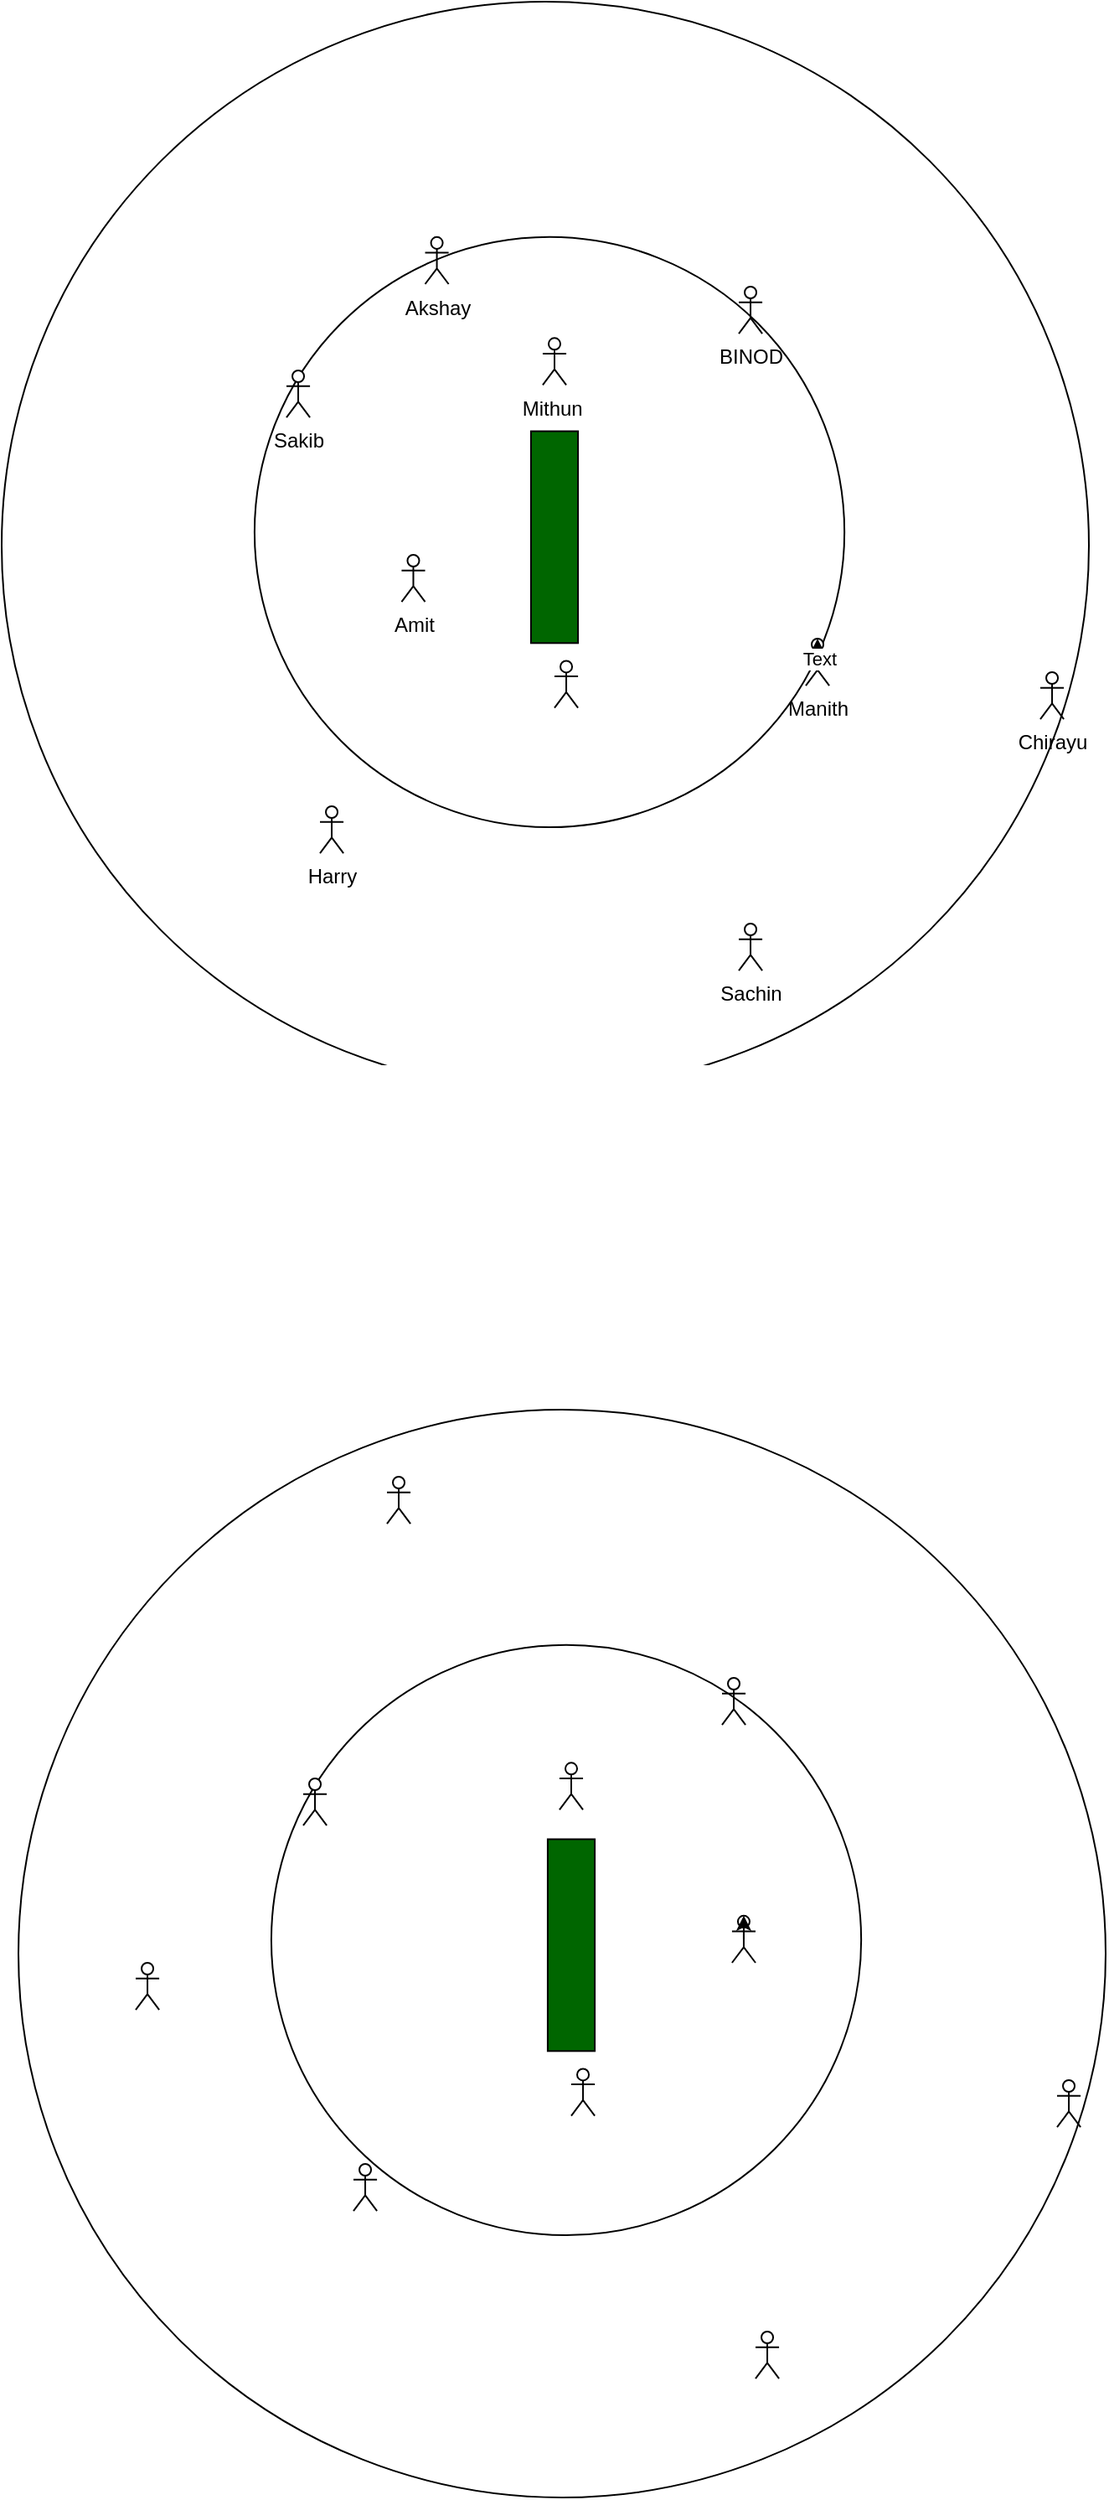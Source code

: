 <mxfile version="15.0.6" type="github">
  <diagram id="1T02eesxhD1087KPEWg6" name="Page-1">
    <mxGraphModel dx="1394" dy="756" grid="1" gridSize="10" guides="1" tooltips="1" connect="1" arrows="1" fold="1" page="1" pageScale="1" pageWidth="850" pageHeight="1100" math="0" shadow="0">
      <root>
        <mxCell id="0" />
        <mxCell id="1" parent="0" />
        <mxCell id="eag13FPDZMQsbQJUMplU-23" value="" style="ellipse;whiteSpace=wrap;html=1;aspect=fixed;" vertex="1" parent="1">
          <mxGeometry x="100" y="910" width="649" height="649" as="geometry" />
        </mxCell>
        <mxCell id="eag13FPDZMQsbQJUMplU-24" value="" style="ellipse;whiteSpace=wrap;html=1;aspect=fixed;" vertex="1" parent="1">
          <mxGeometry x="250.957" y="1050.426" width="352.117" height="352.117" as="geometry" />
        </mxCell>
        <mxCell id="eag13FPDZMQsbQJUMplU-20" value="" style="group" vertex="1" connectable="0" parent="1">
          <mxGeometry x="90" y="70" width="660" height="660" as="geometry" />
        </mxCell>
        <mxCell id="eag13FPDZMQsbQJUMplU-6" value="" style="group" vertex="1" connectable="0" parent="eag13FPDZMQsbQJUMplU-20">
          <mxGeometry width="660" height="660" as="geometry" />
        </mxCell>
        <mxCell id="eag13FPDZMQsbQJUMplU-1" value="" style="ellipse;whiteSpace=wrap;html=1;aspect=fixed;" vertex="1" parent="eag13FPDZMQsbQJUMplU-6">
          <mxGeometry width="649" height="649" as="geometry" />
        </mxCell>
        <mxCell id="eag13FPDZMQsbQJUMplU-2" value="" style="ellipse;whiteSpace=wrap;html=1;aspect=fixed;" vertex="1" parent="eag13FPDZMQsbQJUMplU-6">
          <mxGeometry x="150.957" y="140.426" width="352.117" height="352.117" as="geometry" />
        </mxCell>
        <mxCell id="eag13FPDZMQsbQJUMplU-5" value="" style="shape=umlActor;verticalLabelPosition=bottom;verticalAlign=top;html=1;outlineConnect=0;fillColor=#FFFFFF;" vertex="1" parent="eag13FPDZMQsbQJUMplU-6">
          <mxGeometry x="330" y="393.191" width="14.043" height="28.085" as="geometry" />
        </mxCell>
        <mxCell id="eag13FPDZMQsbQJUMplU-7" value="Manith&lt;br&gt;" style="shape=umlActor;verticalLabelPosition=bottom;verticalAlign=top;html=1;outlineConnect=0;fillColor=#FFFFFF;" vertex="1" parent="eag13FPDZMQsbQJUMplU-6">
          <mxGeometry x="480.0" y="379.997" width="14.043" height="28.085" as="geometry" />
        </mxCell>
        <mxCell id="eag13FPDZMQsbQJUMplU-17" value="BINOD" style="shape=umlActor;verticalLabelPosition=bottom;verticalAlign=top;html=1;outlineConnect=0;fillColor=#FFFFFF;" vertex="1" parent="eag13FPDZMQsbQJUMplU-6">
          <mxGeometry x="440" y="170.001" width="14.043" height="28.085" as="geometry" />
        </mxCell>
        <mxCell id="eag13FPDZMQsbQJUMplU-18" style="edgeStyle=orthogonalEdgeStyle;rounded=0;orthogonalLoop=1;jettySize=auto;html=1;exitX=0.5;exitY=0.5;exitDx=0;exitDy=0;exitPerimeter=0;entryX=0.5;entryY=0;entryDx=0;entryDy=0;entryPerimeter=0;" edge="1" parent="eag13FPDZMQsbQJUMplU-6" source="eag13FPDZMQsbQJUMplU-7" target="eag13FPDZMQsbQJUMplU-7">
          <mxGeometry relative="1" as="geometry" />
        </mxCell>
        <mxCell id="eag13FPDZMQsbQJUMplU-38" value="Text" style="edgeLabel;html=1;align=center;verticalAlign=middle;resizable=0;points=[];" vertex="1" connectable="0" parent="eag13FPDZMQsbQJUMplU-18">
          <mxGeometry x="-0.575" y="-1" relative="1" as="geometry">
            <mxPoint y="1" as="offset" />
          </mxGeometry>
        </mxCell>
        <mxCell id="eag13FPDZMQsbQJUMplU-4" value="" style="rounded=0;whiteSpace=wrap;html=1;fillColor=#006600;" vertex="1" parent="eag13FPDZMQsbQJUMplU-20">
          <mxGeometry x="315.957" y="256.277" width="28.085" height="126.383" as="geometry" />
        </mxCell>
        <mxCell id="eag13FPDZMQsbQJUMplU-8" value="Mithun&amp;nbsp;" style="shape=umlActor;verticalLabelPosition=bottom;verticalAlign=top;html=1;outlineConnect=0;fillColor=#FFFFFF;" vertex="1" parent="eag13FPDZMQsbQJUMplU-20">
          <mxGeometry x="322.979" y="200.638" width="14.043" height="28.085" as="geometry" />
        </mxCell>
        <mxCell id="eag13FPDZMQsbQJUMplU-9" value="Akshay" style="shape=umlActor;verticalLabelPosition=bottom;verticalAlign=top;html=1;outlineConnect=0;fillColor=#FFFFFF;" vertex="1" parent="eag13FPDZMQsbQJUMplU-20">
          <mxGeometry x="252.766" y="140.426" width="14.043" height="28.085" as="geometry" />
        </mxCell>
        <mxCell id="eag13FPDZMQsbQJUMplU-11" value="Sachin" style="shape=umlActor;verticalLabelPosition=bottom;verticalAlign=top;html=1;outlineConnect=0;fillColor=#FFFFFF;" vertex="1" parent="eag13FPDZMQsbQJUMplU-20">
          <mxGeometry x="440" y="550.001" width="14.043" height="28.085" as="geometry" />
        </mxCell>
        <mxCell id="eag13FPDZMQsbQJUMplU-12" value="Harry" style="shape=umlActor;verticalLabelPosition=bottom;verticalAlign=top;html=1;outlineConnect=0;fillColor=#FFFFFF;" vertex="1" parent="eag13FPDZMQsbQJUMplU-20">
          <mxGeometry x="190" y="480.001" width="14.043" height="28.085" as="geometry" />
        </mxCell>
        <mxCell id="eag13FPDZMQsbQJUMplU-13" value="Chirayu" style="shape=umlActor;verticalLabelPosition=bottom;verticalAlign=top;html=1;outlineConnect=0;fillColor=#FFFFFF;" vertex="1" parent="eag13FPDZMQsbQJUMplU-20">
          <mxGeometry x="620" y="399.997" width="14.043" height="28.085" as="geometry" />
        </mxCell>
        <mxCell id="eag13FPDZMQsbQJUMplU-16" value="Amit" style="shape=umlActor;verticalLabelPosition=bottom;verticalAlign=top;html=1;outlineConnect=0;fillColor=#FFFFFF;" vertex="1" parent="eag13FPDZMQsbQJUMplU-20">
          <mxGeometry x="238.72" y="330.001" width="14.043" height="28.085" as="geometry" />
        </mxCell>
        <mxCell id="eag13FPDZMQsbQJUMplU-19" value="Sakib" style="shape=umlActor;verticalLabelPosition=bottom;verticalAlign=top;html=1;outlineConnect=0;fillColor=#FFFFFF;" vertex="1" parent="eag13FPDZMQsbQJUMplU-20">
          <mxGeometry x="170" y="219.997" width="14.043" height="28.085" as="geometry" />
        </mxCell>
        <mxCell id="eag13FPDZMQsbQJUMplU-29" value="" style="rounded=0;whiteSpace=wrap;html=1;fillColor=#006600;" vertex="1" parent="1">
          <mxGeometry x="415.957" y="1166.277" width="28.085" height="126.383" as="geometry" />
        </mxCell>
        <mxCell id="eag13FPDZMQsbQJUMplU-30" value="" style="shape=umlActor;verticalLabelPosition=bottom;verticalAlign=top;html=1;outlineConnect=0;fillColor=#FFFFFF;" vertex="1" parent="1">
          <mxGeometry x="422.979" y="1120.638" width="14.043" height="28.085" as="geometry" />
        </mxCell>
        <mxCell id="eag13FPDZMQsbQJUMplU-31" value="" style="shape=umlActor;verticalLabelPosition=bottom;verticalAlign=top;html=1;outlineConnect=0;fillColor=#FFFFFF;" vertex="1" parent="1">
          <mxGeometry x="319.996" y="949.996" width="14.043" height="28.085" as="geometry" />
        </mxCell>
        <mxCell id="eag13FPDZMQsbQJUMplU-32" value="" style="shape=umlActor;verticalLabelPosition=bottom;verticalAlign=top;html=1;outlineConnect=0;fillColor=#FFFFFF;" vertex="1" parent="1">
          <mxGeometry x="540" y="1460.001" width="14.043" height="28.085" as="geometry" />
        </mxCell>
        <mxCell id="eag13FPDZMQsbQJUMplU-33" value="" style="shape=umlActor;verticalLabelPosition=bottom;verticalAlign=top;html=1;outlineConnect=0;fillColor=#FFFFFF;" vertex="1" parent="1">
          <mxGeometry x="300" y="1360.001" width="14.043" height="28.085" as="geometry" />
        </mxCell>
        <mxCell id="eag13FPDZMQsbQJUMplU-34" value="" style="shape=umlActor;verticalLabelPosition=bottom;verticalAlign=top;html=1;outlineConnect=0;fillColor=#FFFFFF;" vertex="1" parent="1">
          <mxGeometry x="720" y="1309.997" width="14.043" height="28.085" as="geometry" />
        </mxCell>
        <mxCell id="eag13FPDZMQsbQJUMplU-35" value="" style="shape=umlActor;verticalLabelPosition=bottom;verticalAlign=top;html=1;outlineConnect=0;fillColor=#FFFFFF;" vertex="1" parent="1">
          <mxGeometry x="170.0" y="1240.001" width="14.043" height="28.085" as="geometry" />
        </mxCell>
        <mxCell id="eag13FPDZMQsbQJUMplU-36" value="" style="shape=umlActor;verticalLabelPosition=bottom;verticalAlign=top;html=1;outlineConnect=0;fillColor=#FFFFFF;" vertex="1" parent="1">
          <mxGeometry x="270" y="1129.997" width="14.043" height="28.085" as="geometry" />
        </mxCell>
        <mxCell id="eag13FPDZMQsbQJUMplU-25" value="" style="shape=umlActor;verticalLabelPosition=bottom;verticalAlign=top;html=1;outlineConnect=0;fillColor=#FFFFFF;" vertex="1" parent="1">
          <mxGeometry x="430" y="1303.191" width="14.043" height="28.085" as="geometry" />
        </mxCell>
        <mxCell id="eag13FPDZMQsbQJUMplU-26" value="" style="shape=umlActor;verticalLabelPosition=bottom;verticalAlign=top;html=1;outlineConnect=0;fillColor=#FFFFFF;" vertex="1" parent="1">
          <mxGeometry x="525.96" y="1211.917" width="14.043" height="28.085" as="geometry" />
        </mxCell>
        <mxCell id="eag13FPDZMQsbQJUMplU-27" value="" style="shape=umlActor;verticalLabelPosition=bottom;verticalAlign=top;html=1;outlineConnect=0;fillColor=#FFFFFF;" vertex="1" parent="1">
          <mxGeometry x="520" y="1070.001" width="14.043" height="28.085" as="geometry" />
        </mxCell>
        <mxCell id="eag13FPDZMQsbQJUMplU-28" style="edgeStyle=orthogonalEdgeStyle;rounded=0;orthogonalLoop=1;jettySize=auto;html=1;exitX=0.5;exitY=0.5;exitDx=0;exitDy=0;exitPerimeter=0;entryX=0.5;entryY=0;entryDx=0;entryDy=0;entryPerimeter=0;" edge="1" parent="1" source="eag13FPDZMQsbQJUMplU-26" target="eag13FPDZMQsbQJUMplU-26">
          <mxGeometry x="200" y="1820" as="geometry" />
        </mxCell>
      </root>
    </mxGraphModel>
  </diagram>
</mxfile>
